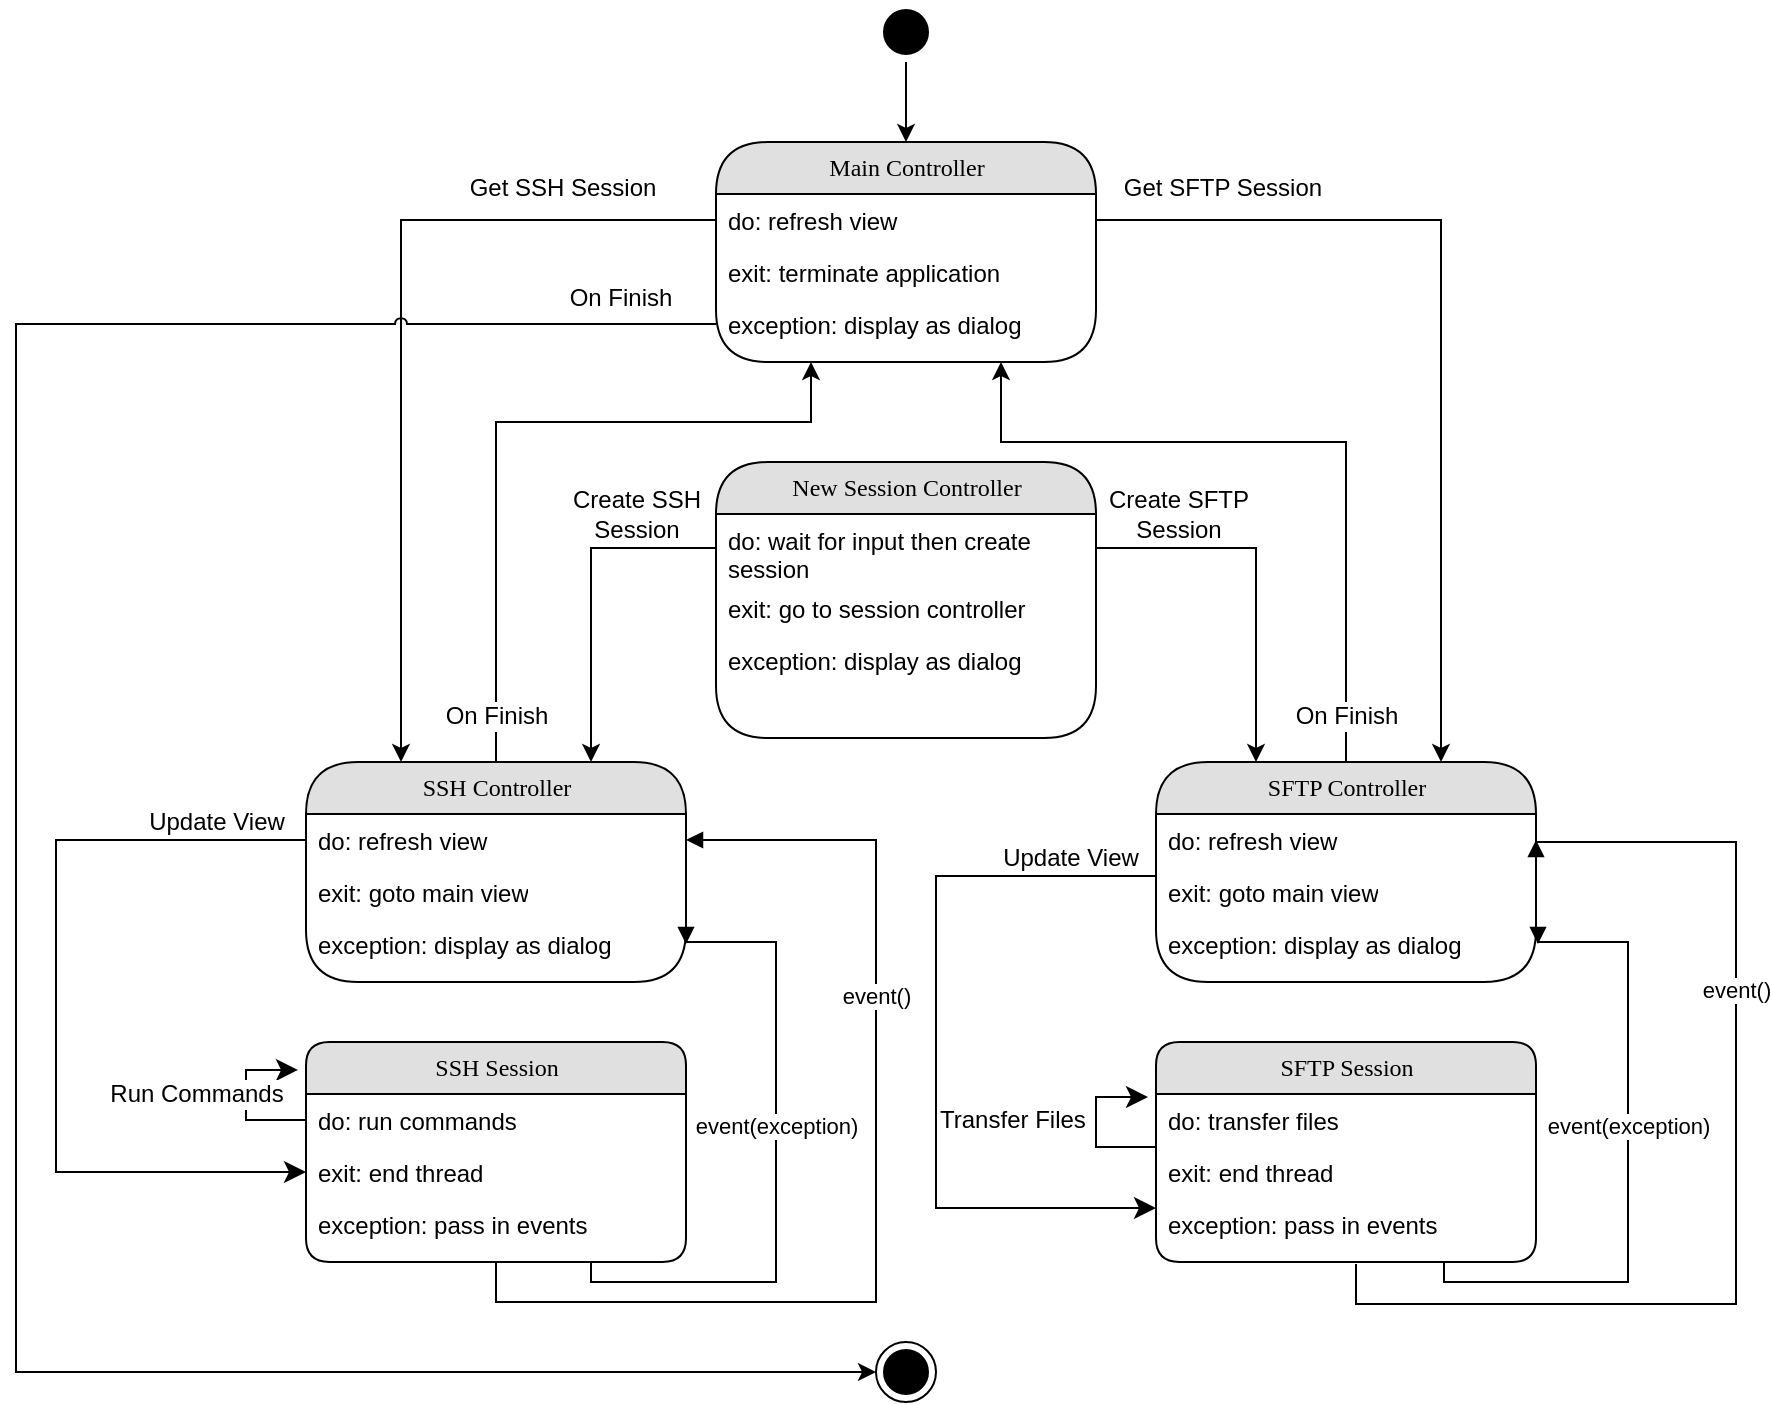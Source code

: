 <mxfile version="12.3.8" type="device" pages="1"><diagram name="Page-1" id="b520641d-4fe3-3701-9064-5fc419738815"><mxGraphModel dx="1408" dy="795" grid="1" gridSize="10" guides="1" tooltips="1" connect="1" arrows="1" fold="1" page="1" pageScale="1" pageWidth="1100" pageHeight="850" background="#ffffff" math="0" shadow="0"><root><mxCell id="0"/><mxCell id="1" parent="0"/><mxCell id="21ea969265ad0168-6" value="&lt;div&gt;SSH Session&lt;/div&gt;" style="swimlane;html=1;fontStyle=0;childLayout=stackLayout;horizontal=1;startSize=26;fillColor=#e0e0e0;horizontalStack=0;resizeParent=1;resizeLast=0;collapsible=1;marginBottom=0;swimlaneFillColor=#ffffff;align=center;rounded=1;shadow=0;comic=0;labelBackgroundColor=none;strokeWidth=1;fontFamily=Verdana;fontSize=12" parent="1" vertex="1"><mxGeometry x="165" y="590" width="190" height="110" as="geometry"/></mxCell><mxCell id="21ea969265ad0168-7" value="do: run commands " style="text;html=1;strokeColor=none;fillColor=none;spacingLeft=4;spacingRight=4;whiteSpace=wrap;overflow=hidden;rotatable=0;points=[[0,0.5],[1,0.5]];portConstraint=eastwest;" parent="21ea969265ad0168-6" vertex="1"><mxGeometry y="26" width="190" height="26" as="geometry"/></mxCell><mxCell id="eQEJS67EnUOZtj_GsuUe-1" value="exit: end thread" style="text;html=1;strokeColor=none;fillColor=none;spacingLeft=4;spacingRight=4;whiteSpace=wrap;overflow=hidden;rotatable=0;points=[[0,0.5],[1,0.5]];portConstraint=eastwest;" vertex="1" parent="21ea969265ad0168-6"><mxGeometry y="52" width="190" height="26" as="geometry"/></mxCell><mxCell id="eQEJS67EnUOZtj_GsuUe-6" value="exception: pass in events" style="text;html=1;strokeColor=none;fillColor=none;spacingLeft=4;spacingRight=4;whiteSpace=wrap;overflow=hidden;rotatable=0;points=[[0,0.5],[1,0.5]];portConstraint=eastwest;" vertex="1" parent="21ea969265ad0168-6"><mxGeometry y="78" width="190" height="26" as="geometry"/></mxCell><mxCell id="21ea969265ad0168-41" style="edgeStyle=orthogonalEdgeStyle;html=1;exitX=0;exitY=0.5;labelBackgroundColor=none;startFill=0;startSize=8;endFill=1;endSize=8;fontFamily=Verdana;fontSize=12;rounded=0;exitDx=0;exitDy=0;entryX=-0.021;entryY=0.127;entryDx=0;entryDy=0;entryPerimeter=0;" parent="21ea969265ad0168-6" source="21ea969265ad0168-7" target="21ea969265ad0168-6" edge="1"><mxGeometry relative="1" as="geometry"><mxPoint x="250" y="230" as="sourcePoint"/><mxPoint x="-40" y="70" as="targetPoint"/><Array as="points"><mxPoint x="-30" y="39"/><mxPoint x="-30" y="14"/></Array></mxGeometry></mxCell><mxCell id="eQEJS67EnUOZtj_GsuUe-32" value="Run Commands" style="text;html=1;align=center;verticalAlign=middle;resizable=0;points=[];;labelBackgroundColor=#ffffff;" vertex="1" connectable="0" parent="21ea969265ad0168-41"><mxGeometry x="0.309" relative="1" as="geometry"><mxPoint x="-25" y="10" as="offset"/></mxGeometry></mxCell><mxCell id="eQEJS67EnUOZtj_GsuUe-7" value="&lt;div&gt;SFTP Session&lt;/div&gt;" style="swimlane;html=1;fontStyle=0;childLayout=stackLayout;horizontal=1;startSize=26;fillColor=#e0e0e0;horizontalStack=0;resizeParent=1;resizeLast=0;collapsible=1;marginBottom=0;swimlaneFillColor=#ffffff;align=center;rounded=1;shadow=0;comic=0;labelBackgroundColor=none;strokeWidth=1;fontFamily=Verdana;fontSize=12" vertex="1" parent="1"><mxGeometry x="590" y="590" width="190" height="110" as="geometry"/></mxCell><mxCell id="eQEJS67EnUOZtj_GsuUe-8" value="do: transfer files" style="text;html=1;strokeColor=none;fillColor=none;spacingLeft=4;spacingRight=4;whiteSpace=wrap;overflow=hidden;rotatable=0;points=[[0,0.5],[1,0.5]];portConstraint=eastwest;" vertex="1" parent="eQEJS67EnUOZtj_GsuUe-7"><mxGeometry y="26" width="190" height="26" as="geometry"/></mxCell><mxCell id="eQEJS67EnUOZtj_GsuUe-9" value="exit: end thread" style="text;html=1;strokeColor=none;fillColor=none;spacingLeft=4;spacingRight=4;whiteSpace=wrap;overflow=hidden;rotatable=0;points=[[0,0.5],[1,0.5]];portConstraint=eastwest;" vertex="1" parent="eQEJS67EnUOZtj_GsuUe-7"><mxGeometry y="52" width="190" height="26" as="geometry"/></mxCell><mxCell id="eQEJS67EnUOZtj_GsuUe-10" value="exception: pass in events" style="text;html=1;strokeColor=none;fillColor=none;spacingLeft=4;spacingRight=4;whiteSpace=wrap;overflow=hidden;rotatable=0;points=[[0,0.5],[1,0.5]];portConstraint=eastwest;" vertex="1" parent="eQEJS67EnUOZtj_GsuUe-7"><mxGeometry y="78" width="190" height="26" as="geometry"/></mxCell><mxCell id="eQEJS67EnUOZtj_GsuUe-12" value="SSH Controller" style="swimlane;html=1;fontStyle=0;childLayout=stackLayout;horizontal=1;startSize=26;fillColor=#e0e0e0;horizontalStack=0;resizeParent=1;resizeLast=0;collapsible=1;marginBottom=0;swimlaneFillColor=#ffffff;align=center;rounded=1;shadow=0;comic=0;labelBackgroundColor=none;strokeWidth=1;fontFamily=Verdana;fontSize=12;arcSize=50;" vertex="1" parent="1"><mxGeometry x="165" y="450" width="190" height="110" as="geometry"/></mxCell><mxCell id="eQEJS67EnUOZtj_GsuUe-13" value="do: refresh view " style="text;html=1;strokeColor=none;fillColor=none;spacingLeft=4;spacingRight=4;whiteSpace=wrap;overflow=hidden;rotatable=0;points=[[0,0.5],[1,0.5]];portConstraint=eastwest;" vertex="1" parent="eQEJS67EnUOZtj_GsuUe-12"><mxGeometry y="26" width="190" height="26" as="geometry"/></mxCell><mxCell id="eQEJS67EnUOZtj_GsuUe-14" value="exit: goto main view" style="text;html=1;strokeColor=none;fillColor=none;spacingLeft=4;spacingRight=4;whiteSpace=wrap;overflow=hidden;rotatable=0;points=[[0,0.5],[1,0.5]];portConstraint=eastwest;" vertex="1" parent="eQEJS67EnUOZtj_GsuUe-12"><mxGeometry y="52" width="190" height="26" as="geometry"/></mxCell><mxCell id="eQEJS67EnUOZtj_GsuUe-15" value="exception: display as dialog" style="text;html=1;strokeColor=none;fillColor=none;spacingLeft=4;spacingRight=4;whiteSpace=wrap;overflow=hidden;rotatable=0;points=[[0,0.5],[1,0.5]];portConstraint=eastwest;" vertex="1" parent="eQEJS67EnUOZtj_GsuUe-12"><mxGeometry y="78" width="190" height="26" as="geometry"/></mxCell><mxCell id="eQEJS67EnUOZtj_GsuUe-17" value="" style="ellipse;html=1;shape=startState;fillColor=#000000;strokeColor=#000000;rounded=1;shadow=0;" vertex="1" parent="1"><mxGeometry x="450" y="70" width="30" height="30" as="geometry"/></mxCell><mxCell id="eQEJS67EnUOZtj_GsuUe-19" style="edgeStyle=orthogonalEdgeStyle;html=1;exitX=0;exitY=0.5;labelBackgroundColor=none;startFill=0;startSize=8;endFill=1;endSize=8;fontFamily=Verdana;fontSize=12;rounded=0;exitDx=0;exitDy=0;entryX=-0.021;entryY=0.127;entryDx=0;entryDy=0;entryPerimeter=0;" edge="1" parent="1"><mxGeometry relative="1" as="geometry"><mxPoint x="590" y="642.5" as="sourcePoint"/><mxPoint x="586" y="617.5" as="targetPoint"/><Array as="points"><mxPoint x="560" y="642.5"/><mxPoint x="560" y="617.5"/></Array></mxGeometry></mxCell><mxCell id="eQEJS67EnUOZtj_GsuUe-20" value="Transfer Files" style="text;html=1;" vertex="1" parent="1"><mxGeometry x="480" y="615" width="120" height="30" as="geometry"/></mxCell><mxCell id="eQEJS67EnUOZtj_GsuUe-23" value="&lt;div&gt;event(exception)&lt;/div&gt;" style="html=1;verticalAlign=bottom;endArrow=block;strokeColor=#000000;exitX=0.75;exitY=1;exitDx=0;exitDy=0;edgeStyle=orthogonalEdgeStyle;rounded=0;entryX=1;entryY=0.5;entryDx=0;entryDy=0;" edge="1" parent="1" source="21ea969265ad0168-6" target="eQEJS67EnUOZtj_GsuUe-15"><mxGeometry x="0.077" width="80" relative="1" as="geometry"><mxPoint x="330" y="270" as="sourcePoint"/><mxPoint x="410" y="570" as="targetPoint"/><Array as="points"><mxPoint x="308" y="710"/><mxPoint x="400" y="710"/><mxPoint x="400" y="540"/></Array><mxPoint as="offset"/></mxGeometry></mxCell><mxCell id="eQEJS67EnUOZtj_GsuUe-16" style="edgeStyle=orthogonalEdgeStyle;html=1;exitX=0;exitY=0.5;labelBackgroundColor=none;startFill=0;startSize=8;endFill=1;endSize=8;fontFamily=Verdana;fontSize=12;rounded=0;exitDx=0;exitDy=0;entryX=0;entryY=0.5;entryDx=0;entryDy=0;" edge="1" parent="1" source="eQEJS67EnUOZtj_GsuUe-13" target="eQEJS67EnUOZtj_GsuUe-1"><mxGeometry relative="1" as="geometry"><mxPoint x="560" y="570" as="sourcePoint"/><mxPoint x="270" y="410" as="targetPoint"/><Array as="points"><mxPoint x="40" y="489"/><mxPoint x="40" y="655"/></Array></mxGeometry></mxCell><mxCell id="eQEJS67EnUOZtj_GsuUe-31" value="Update View" style="text;html=1;align=center;verticalAlign=middle;resizable=0;points=[];;labelBackgroundColor=#ffffff;" vertex="1" connectable="0" parent="eQEJS67EnUOZtj_GsuUe-16"><mxGeometry x="-0.88" relative="1" as="geometry"><mxPoint x="-20" y="-9" as="offset"/></mxGeometry></mxCell><mxCell id="eQEJS67EnUOZtj_GsuUe-25" value="&lt;div&gt;event()&lt;/div&gt;" style="html=1;verticalAlign=bottom;endArrow=block;strokeColor=#000000;exitX=0.5;exitY=1;exitDx=0;exitDy=0;entryX=1;entryY=0.5;entryDx=0;entryDy=0;edgeStyle=orthogonalEdgeStyle;rounded=0;" edge="1" parent="1" source="21ea969265ad0168-6" target="eQEJS67EnUOZtj_GsuUe-13"><mxGeometry x="0.322" width="80" relative="1" as="geometry"><mxPoint x="303" y="210" as="sourcePoint"/><mxPoint x="415" y="350" as="targetPoint"/><mxPoint as="offset"/><Array as="points"><mxPoint x="260" y="720"/><mxPoint x="450" y="720"/><mxPoint x="450" y="489"/></Array></mxGeometry></mxCell><mxCell id="eQEJS67EnUOZtj_GsuUe-34" value="SFTP Controller" style="swimlane;html=1;fontStyle=0;childLayout=stackLayout;horizontal=1;startSize=26;fillColor=#e0e0e0;horizontalStack=0;resizeParent=1;resizeLast=0;collapsible=1;marginBottom=0;swimlaneFillColor=#ffffff;align=center;rounded=1;shadow=0;comic=0;labelBackgroundColor=none;strokeWidth=1;fontFamily=Verdana;fontSize=12;arcSize=50;" vertex="1" parent="1"><mxGeometry x="590" y="450" width="190" height="110" as="geometry"/></mxCell><mxCell id="eQEJS67EnUOZtj_GsuUe-35" value="do: refresh view " style="text;html=1;strokeColor=none;fillColor=none;spacingLeft=4;spacingRight=4;whiteSpace=wrap;overflow=hidden;rotatable=0;points=[[0,0.5],[1,0.5]];portConstraint=eastwest;" vertex="1" parent="eQEJS67EnUOZtj_GsuUe-34"><mxGeometry y="26" width="190" height="26" as="geometry"/></mxCell><mxCell id="eQEJS67EnUOZtj_GsuUe-36" value="exit: goto main view" style="text;html=1;strokeColor=none;fillColor=none;spacingLeft=4;spacingRight=4;whiteSpace=wrap;overflow=hidden;rotatable=0;points=[[0,0.5],[1,0.5]];portConstraint=eastwest;" vertex="1" parent="eQEJS67EnUOZtj_GsuUe-34"><mxGeometry y="52" width="190" height="26" as="geometry"/></mxCell><mxCell id="eQEJS67EnUOZtj_GsuUe-37" value="exception: display as dialog" style="text;html=1;strokeColor=none;fillColor=none;spacingLeft=4;spacingRight=4;whiteSpace=wrap;overflow=hidden;rotatable=0;points=[[0,0.5],[1,0.5]];portConstraint=eastwest;" vertex="1" parent="eQEJS67EnUOZtj_GsuUe-34"><mxGeometry y="78" width="190" height="26" as="geometry"/></mxCell><mxCell id="eQEJS67EnUOZtj_GsuUe-38" value="&lt;div&gt;event()&lt;/div&gt;" style="html=1;verticalAlign=bottom;endArrow=block;strokeColor=#000000;entryX=1;entryY=0.5;entryDx=0;entryDy=0;edgeStyle=orthogonalEdgeStyle;rounded=0;" edge="1" parent="1" target="eQEJS67EnUOZtj_GsuUe-35"><mxGeometry x="0.322" width="80" relative="1" as="geometry"><mxPoint x="690" y="701" as="sourcePoint"/><mxPoint x="785" y="490" as="targetPoint"/><mxPoint as="offset"/><Array as="points"><mxPoint x="690" y="721"/><mxPoint x="880" y="721"/><mxPoint x="880" y="490"/></Array></mxGeometry></mxCell><mxCell id="eQEJS67EnUOZtj_GsuUe-39" value="&lt;div&gt;event(exception)&lt;/div&gt;" style="html=1;verticalAlign=bottom;endArrow=block;strokeColor=#000000;exitX=0.75;exitY=1;exitDx=0;exitDy=0;edgeStyle=orthogonalEdgeStyle;rounded=0;entryX=1;entryY=0.5;entryDx=0;entryDy=0;" edge="1" parent="1"><mxGeometry x="0.077" width="80" relative="1" as="geometry"><mxPoint x="734" y="700" as="sourcePoint"/><mxPoint x="781" y="541" as="targetPoint"/><Array as="points"><mxPoint x="734" y="710"/><mxPoint x="826" y="710"/><mxPoint x="826" y="540"/></Array><mxPoint as="offset"/></mxGeometry></mxCell><mxCell id="eQEJS67EnUOZtj_GsuUe-40" style="edgeStyle=orthogonalEdgeStyle;html=1;exitX=0;exitY=0.5;labelBackgroundColor=none;startFill=0;startSize=8;endFill=1;endSize=8;fontFamily=Verdana;fontSize=12;rounded=0;exitDx=0;exitDy=0;entryX=0;entryY=0.5;entryDx=0;entryDy=0;" edge="1" parent="1"><mxGeometry relative="1" as="geometry"><mxPoint x="590" y="507" as="sourcePoint"/><mxPoint x="590" y="673" as="targetPoint"/><Array as="points"><mxPoint x="480" y="507"/><mxPoint x="480" y="673"/></Array></mxGeometry></mxCell><mxCell id="eQEJS67EnUOZtj_GsuUe-41" value="Update View" style="text;html=1;align=center;verticalAlign=middle;resizable=0;points=[];;labelBackgroundColor=#ffffff;" vertex="1" connectable="0" parent="eQEJS67EnUOZtj_GsuUe-40"><mxGeometry x="-0.88" relative="1" as="geometry"><mxPoint x="-20" y="-9" as="offset"/></mxGeometry></mxCell><mxCell id="eQEJS67EnUOZtj_GsuUe-42" value="New Session Controller" style="swimlane;html=1;fontStyle=0;childLayout=stackLayout;horizontal=1;startSize=26;fillColor=#e0e0e0;horizontalStack=0;resizeParent=1;resizeLast=0;collapsible=1;marginBottom=0;swimlaneFillColor=#ffffff;align=center;rounded=1;shadow=0;comic=0;labelBackgroundColor=none;strokeWidth=1;fontFamily=Verdana;fontSize=12;arcSize=50;" vertex="1" parent="1"><mxGeometry x="370" y="300" width="190" height="138" as="geometry"/></mxCell><mxCell id="eQEJS67EnUOZtj_GsuUe-43" value="do: wait for input then create session" style="text;html=1;strokeColor=none;fillColor=none;spacingLeft=4;spacingRight=4;whiteSpace=wrap;overflow=hidden;rotatable=0;points=[[0,0.5],[1,0.5]];portConstraint=eastwest;" vertex="1" parent="eQEJS67EnUOZtj_GsuUe-42"><mxGeometry y="26" width="190" height="34" as="geometry"/></mxCell><mxCell id="eQEJS67EnUOZtj_GsuUe-44" value="exit: go to session controller" style="text;html=1;strokeColor=none;fillColor=none;spacingLeft=4;spacingRight=4;whiteSpace=wrap;overflow=hidden;rotatable=0;points=[[0,0.5],[1,0.5]];portConstraint=eastwest;" vertex="1" parent="eQEJS67EnUOZtj_GsuUe-42"><mxGeometry y="60" width="190" height="26" as="geometry"/></mxCell><mxCell id="eQEJS67EnUOZtj_GsuUe-45" value="exception: display as dialog" style="text;html=1;strokeColor=none;fillColor=none;spacingLeft=4;spacingRight=4;whiteSpace=wrap;overflow=hidden;rotatable=0;points=[[0,0.5],[1,0.5]];portConstraint=eastwest;" vertex="1" parent="eQEJS67EnUOZtj_GsuUe-42"><mxGeometry y="86" width="190" height="26" as="geometry"/></mxCell><mxCell id="eQEJS67EnUOZtj_GsuUe-46" value="Main Controller" style="swimlane;html=1;fontStyle=0;childLayout=stackLayout;horizontal=1;startSize=26;fillColor=#e0e0e0;horizontalStack=0;resizeParent=1;resizeLast=0;collapsible=1;marginBottom=0;swimlaneFillColor=#ffffff;align=center;rounded=1;shadow=0;comic=0;labelBackgroundColor=none;strokeWidth=1;fontFamily=Verdana;fontSize=12;arcSize=50;" vertex="1" parent="1"><mxGeometry x="370" y="140" width="190" height="110" as="geometry"/></mxCell><mxCell id="eQEJS67EnUOZtj_GsuUe-47" value="do: refresh view " style="text;html=1;strokeColor=none;fillColor=none;spacingLeft=4;spacingRight=4;whiteSpace=wrap;overflow=hidden;rotatable=0;points=[[0,0.5],[1,0.5]];portConstraint=eastwest;" vertex="1" parent="eQEJS67EnUOZtj_GsuUe-46"><mxGeometry y="26" width="190" height="26" as="geometry"/></mxCell><mxCell id="eQEJS67EnUOZtj_GsuUe-48" value="exit: terminate application" style="text;html=1;strokeColor=none;fillColor=none;spacingLeft=4;spacingRight=4;whiteSpace=wrap;overflow=hidden;rotatable=0;points=[[0,0.5],[1,0.5]];portConstraint=eastwest;" vertex="1" parent="eQEJS67EnUOZtj_GsuUe-46"><mxGeometry y="52" width="190" height="26" as="geometry"/></mxCell><mxCell id="eQEJS67EnUOZtj_GsuUe-49" value="exception: display as dialog" style="text;html=1;strokeColor=none;fillColor=none;spacingLeft=4;spacingRight=4;whiteSpace=wrap;overflow=hidden;rotatable=0;points=[[0,0.5],[1,0.5]];portConstraint=eastwest;" vertex="1" parent="eQEJS67EnUOZtj_GsuUe-46"><mxGeometry y="78" width="190" height="26" as="geometry"/></mxCell><mxCell id="eQEJS67EnUOZtj_GsuUe-51" value="" style="endArrow=classic;html=1;strokeColor=#000000;exitX=0;exitY=0.5;exitDx=0;exitDy=0;entryX=0.75;entryY=0;entryDx=0;entryDy=0;edgeStyle=orthogonalEdgeStyle;rounded=0;" edge="1" parent="1" source="eQEJS67EnUOZtj_GsuUe-43" target="eQEJS67EnUOZtj_GsuUe-12"><mxGeometry width="50" height="50" relative="1" as="geometry"><mxPoint x="280" y="370" as="sourcePoint"/><mxPoint x="330" y="320" as="targetPoint"/></mxGeometry></mxCell><mxCell id="eQEJS67EnUOZtj_GsuUe-52" value="&lt;div&gt;Create SSH &lt;br&gt;&lt;/div&gt;&lt;div&gt;Session&lt;/div&gt;" style="text;html=1;align=center;verticalAlign=middle;resizable=0;points=[];;labelBackgroundColor=#ffffff;" vertex="1" connectable="0" parent="eQEJS67EnUOZtj_GsuUe-51"><mxGeometry x="-0.323" relative="1" as="geometry"><mxPoint x="17" y="-17" as="offset"/></mxGeometry></mxCell><mxCell id="eQEJS67EnUOZtj_GsuUe-53" value="" style="endArrow=classic;html=1;strokeColor=#000000;exitX=1;exitY=0.5;exitDx=0;exitDy=0;edgeStyle=orthogonalEdgeStyle;rounded=0;" edge="1" parent="1" source="eQEJS67EnUOZtj_GsuUe-43"><mxGeometry width="50" height="50" relative="1" as="geometry"><mxPoint x="380" y="313" as="sourcePoint"/><mxPoint x="640" y="450" as="targetPoint"/><Array as="points"><mxPoint x="640" y="343"/><mxPoint x="640" y="450"/></Array></mxGeometry></mxCell><mxCell id="eQEJS67EnUOZtj_GsuUe-54" value="&lt;div&gt;Create SFTP &lt;br&gt;&lt;/div&gt;&lt;div&gt;Session&lt;/div&gt;" style="text;html=1;align=center;verticalAlign=middle;resizable=0;points=[];;labelBackgroundColor=#ffffff;" vertex="1" connectable="0" parent="eQEJS67EnUOZtj_GsuUe-53"><mxGeometry x="-0.323" relative="1" as="geometry"><mxPoint x="-23" y="-17" as="offset"/></mxGeometry></mxCell><mxCell id="eQEJS67EnUOZtj_GsuUe-55" value="" style="endArrow=classic;html=1;strokeColor=#000000;exitX=0;exitY=0.5;exitDx=0;exitDy=0;entryX=0.25;entryY=0;entryDx=0;entryDy=0;edgeStyle=orthogonalEdgeStyle;rounded=0;" edge="1" parent="1" source="eQEJS67EnUOZtj_GsuUe-47" target="eQEJS67EnUOZtj_GsuUe-12"><mxGeometry width="50" height="50" relative="1" as="geometry"><mxPoint x="200" y="180" as="sourcePoint"/><mxPoint x="250" y="130" as="targetPoint"/></mxGeometry></mxCell><mxCell id="eQEJS67EnUOZtj_GsuUe-56" value="" style="endArrow=classic;html=1;strokeColor=#000000;exitX=1;exitY=0.5;exitDx=0;exitDy=0;entryX=0.75;entryY=0;entryDx=0;entryDy=0;edgeStyle=orthogonalEdgeStyle;rounded=0;" edge="1" parent="1" source="eQEJS67EnUOZtj_GsuUe-47" target="eQEJS67EnUOZtj_GsuUe-34"><mxGeometry width="50" height="50" relative="1" as="geometry"><mxPoint x="887" y="179" as="sourcePoint"/><mxPoint x="730" y="450" as="targetPoint"/></mxGeometry></mxCell><mxCell id="eQEJS67EnUOZtj_GsuUe-57" value="Get SSH Session" style="text;html=1;align=center;verticalAlign=middle;resizable=0;points=[];;labelBackgroundColor=#ffffff;" vertex="1" connectable="0" parent="1"><mxGeometry x="280" y="180" as="geometry"><mxPoint x="13" y="-17" as="offset"/></mxGeometry></mxCell><mxCell id="eQEJS67EnUOZtj_GsuUe-58" value="Get SFTP Session" style="text;html=1;align=center;verticalAlign=middle;resizable=0;points=[];;labelBackgroundColor=#ffffff;" vertex="1" connectable="0" parent="1"><mxGeometry x="610" y="180" as="geometry"><mxPoint x="13" y="-17" as="offset"/></mxGeometry></mxCell><mxCell id="eQEJS67EnUOZtj_GsuUe-59" value="" style="endArrow=classic;html=1;strokeColor=#000000;exitX=0.5;exitY=1;exitDx=0;exitDy=0;entryX=0.5;entryY=0;entryDx=0;entryDy=0;" edge="1" parent="1" source="eQEJS67EnUOZtj_GsuUe-17" target="eQEJS67EnUOZtj_GsuUe-46"><mxGeometry width="50" height="50" relative="1" as="geometry"><mxPoint x="460" y="100" as="sourcePoint"/><mxPoint x="510" y="50" as="targetPoint"/></mxGeometry></mxCell><mxCell id="eQEJS67EnUOZtj_GsuUe-60" value="" style="ellipse;html=1;shape=endState;fillColor=#000000;strokeColor=#030000;rounded=1;shadow=0;" vertex="1" parent="1"><mxGeometry x="450" y="740" width="30" height="30" as="geometry"/></mxCell><mxCell id="eQEJS67EnUOZtj_GsuUe-61" value="" style="endArrow=classic;html=1;strokeColor=#000000;exitX=0;exitY=0.5;exitDx=0;exitDy=0;rounded=0;edgeStyle=orthogonalEdgeStyle;jumpStyle=arc;" edge="1" parent="1" source="eQEJS67EnUOZtj_GsuUe-49" target="eQEJS67EnUOZtj_GsuUe-60"><mxGeometry width="50" height="50" relative="1" as="geometry"><mxPoint x="280" y="250" as="sourcePoint"/><mxPoint x="330" y="200" as="targetPoint"/><Array as="points"><mxPoint x="20" y="231"/><mxPoint x="20" y="755"/></Array></mxGeometry></mxCell><mxCell id="eQEJS67EnUOZtj_GsuUe-62" value="On Finish" style="text;html=1;align=center;verticalAlign=middle;resizable=0;points=[];;labelBackgroundColor=#ffffff;" vertex="1" connectable="0" parent="eQEJS67EnUOZtj_GsuUe-61"><mxGeometry x="-0.926" y="-2" relative="1" as="geometry"><mxPoint y="-11" as="offset"/></mxGeometry></mxCell><mxCell id="eQEJS67EnUOZtj_GsuUe-63" value="" style="endArrow=classic;html=1;strokeColor=#000000;exitX=0.5;exitY=0;exitDx=0;exitDy=0;entryX=0.25;entryY=1;entryDx=0;entryDy=0;edgeStyle=orthogonalEdgeStyle;rounded=0;" edge="1" parent="1" source="eQEJS67EnUOZtj_GsuUe-12" target="eQEJS67EnUOZtj_GsuUe-46"><mxGeometry width="50" height="50" relative="1" as="geometry"><mxPoint x="235" y="410" as="sourcePoint"/><mxPoint x="285" y="360" as="targetPoint"/><Array as="points"><mxPoint x="260" y="280"/><mxPoint x="418" y="280"/></Array></mxGeometry></mxCell><mxCell id="eQEJS67EnUOZtj_GsuUe-64" value="On Finish" style="text;html=1;align=center;verticalAlign=middle;resizable=0;points=[];;labelBackgroundColor=#ffffff;" vertex="1" connectable="0" parent="1"><mxGeometry x="260" y="438" as="geometry"><mxPoint y="-11" as="offset"/></mxGeometry></mxCell><mxCell id="eQEJS67EnUOZtj_GsuUe-65" value="" style="endArrow=classic;html=1;strokeColor=#000000;exitX=0.5;exitY=0;exitDx=0;exitDy=0;entryX=0.75;entryY=1;entryDx=0;entryDy=0;edgeStyle=orthogonalEdgeStyle;rounded=0;" edge="1" parent="1" source="eQEJS67EnUOZtj_GsuUe-34" target="eQEJS67EnUOZtj_GsuUe-46"><mxGeometry width="50" height="50" relative="1" as="geometry"><mxPoint x="270" y="460" as="sourcePoint"/><mxPoint x="428" y="260" as="targetPoint"/><Array as="points"><mxPoint x="685" y="290"/><mxPoint x="513" y="290"/></Array></mxGeometry></mxCell><mxCell id="eQEJS67EnUOZtj_GsuUe-66" value="On Finish" style="text;html=1;align=center;verticalAlign=middle;resizable=0;points=[];;labelBackgroundColor=#ffffff;" vertex="1" connectable="0" parent="1"><mxGeometry x="685" y="438" as="geometry"><mxPoint y="-11" as="offset"/></mxGeometry></mxCell></root></mxGraphModel></diagram></mxfile>